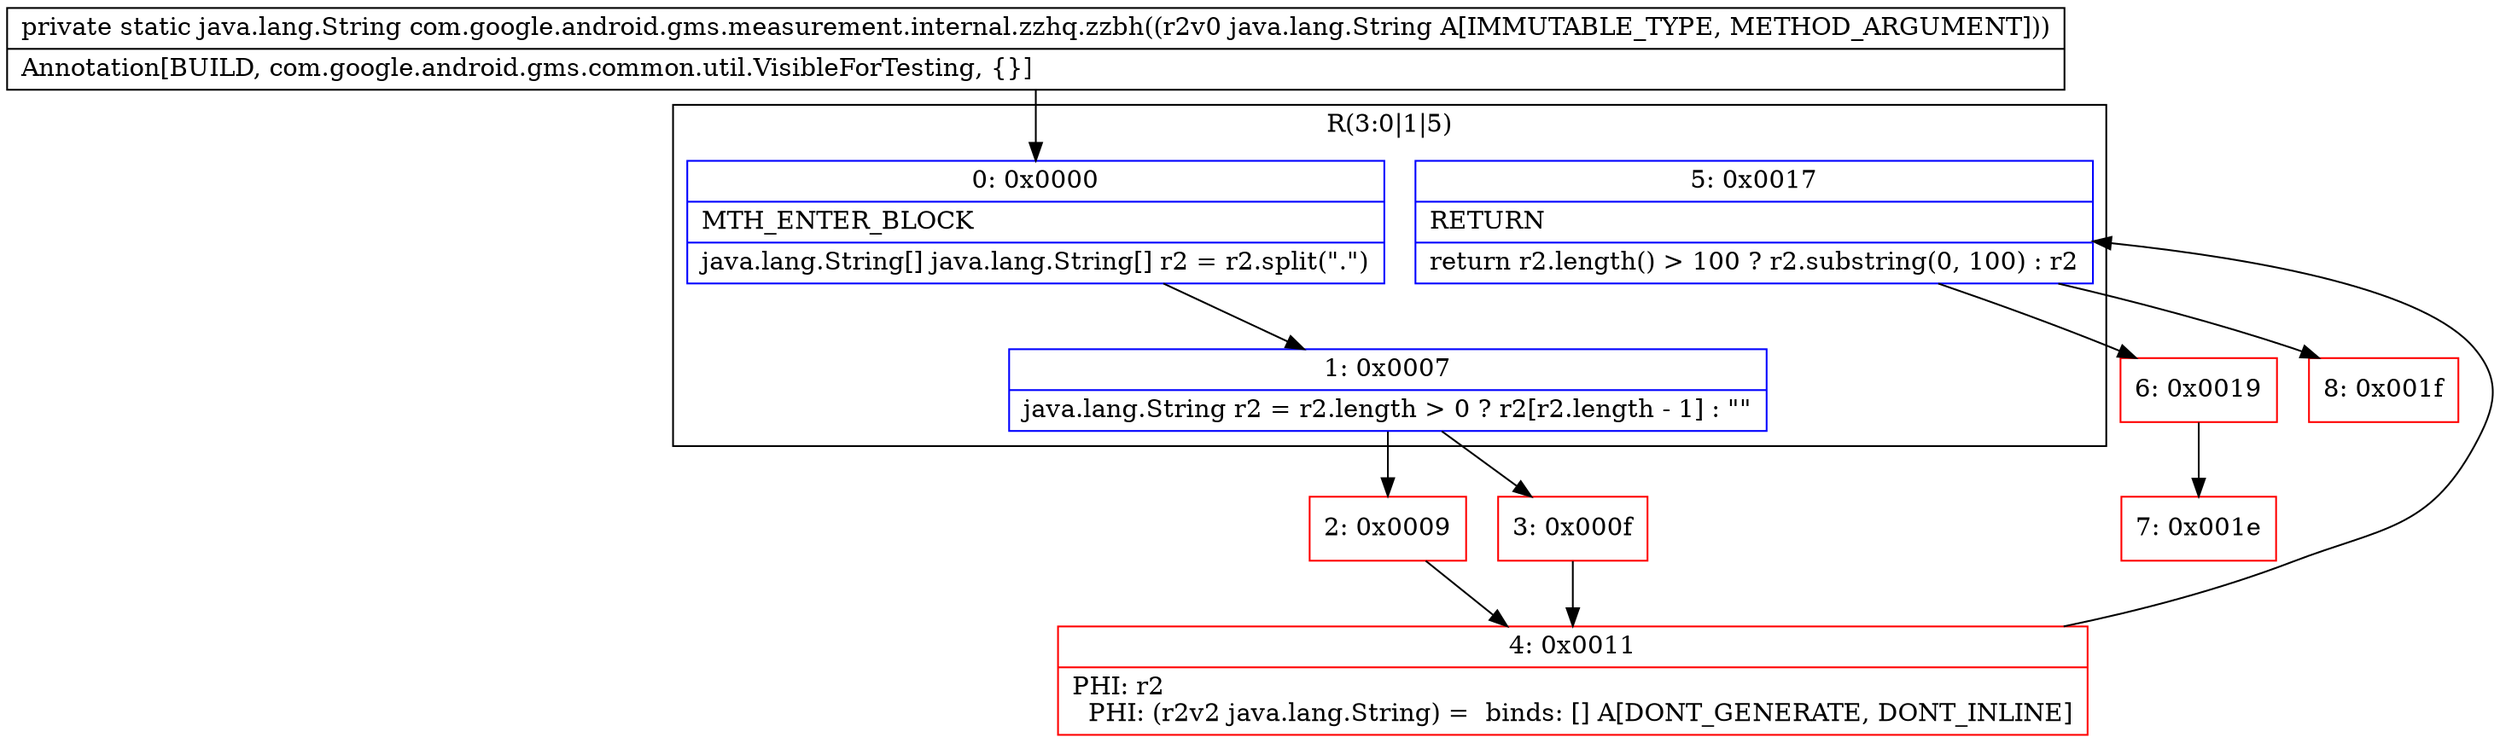 digraph "CFG forcom.google.android.gms.measurement.internal.zzhq.zzbh(Ljava\/lang\/String;)Ljava\/lang\/String;" {
subgraph cluster_Region_535681776 {
label = "R(3:0|1|5)";
node [shape=record,color=blue];
Node_0 [shape=record,label="{0\:\ 0x0000|MTH_ENTER_BLOCK\l|java.lang.String[] java.lang.String[] r2 = r2.split(\".\")\l}"];
Node_1 [shape=record,label="{1\:\ 0x0007|java.lang.String r2 = r2.length \> 0 ? r2[r2.length \- 1] : \"\"\l}"];
Node_5 [shape=record,label="{5\:\ 0x0017|RETURN\l|return r2.length() \> 100 ? r2.substring(0, 100) : r2\l}"];
}
Node_2 [shape=record,color=red,label="{2\:\ 0x0009}"];
Node_3 [shape=record,color=red,label="{3\:\ 0x000f}"];
Node_4 [shape=record,color=red,label="{4\:\ 0x0011|PHI: r2 \l  PHI: (r2v2 java.lang.String) =  binds: [] A[DONT_GENERATE, DONT_INLINE]\l}"];
Node_6 [shape=record,color=red,label="{6\:\ 0x0019}"];
Node_7 [shape=record,color=red,label="{7\:\ 0x001e}"];
Node_8 [shape=record,color=red,label="{8\:\ 0x001f}"];
MethodNode[shape=record,label="{private static java.lang.String com.google.android.gms.measurement.internal.zzhq.zzbh((r2v0 java.lang.String A[IMMUTABLE_TYPE, METHOD_ARGUMENT]))  | Annotation[BUILD, com.google.android.gms.common.util.VisibleForTesting, \{\}]\l}"];
MethodNode -> Node_0;
Node_0 -> Node_1;
Node_1 -> Node_2;
Node_1 -> Node_3;
Node_5 -> Node_6;
Node_5 -> Node_8;
Node_2 -> Node_4;
Node_3 -> Node_4;
Node_4 -> Node_5;
Node_6 -> Node_7;
}

